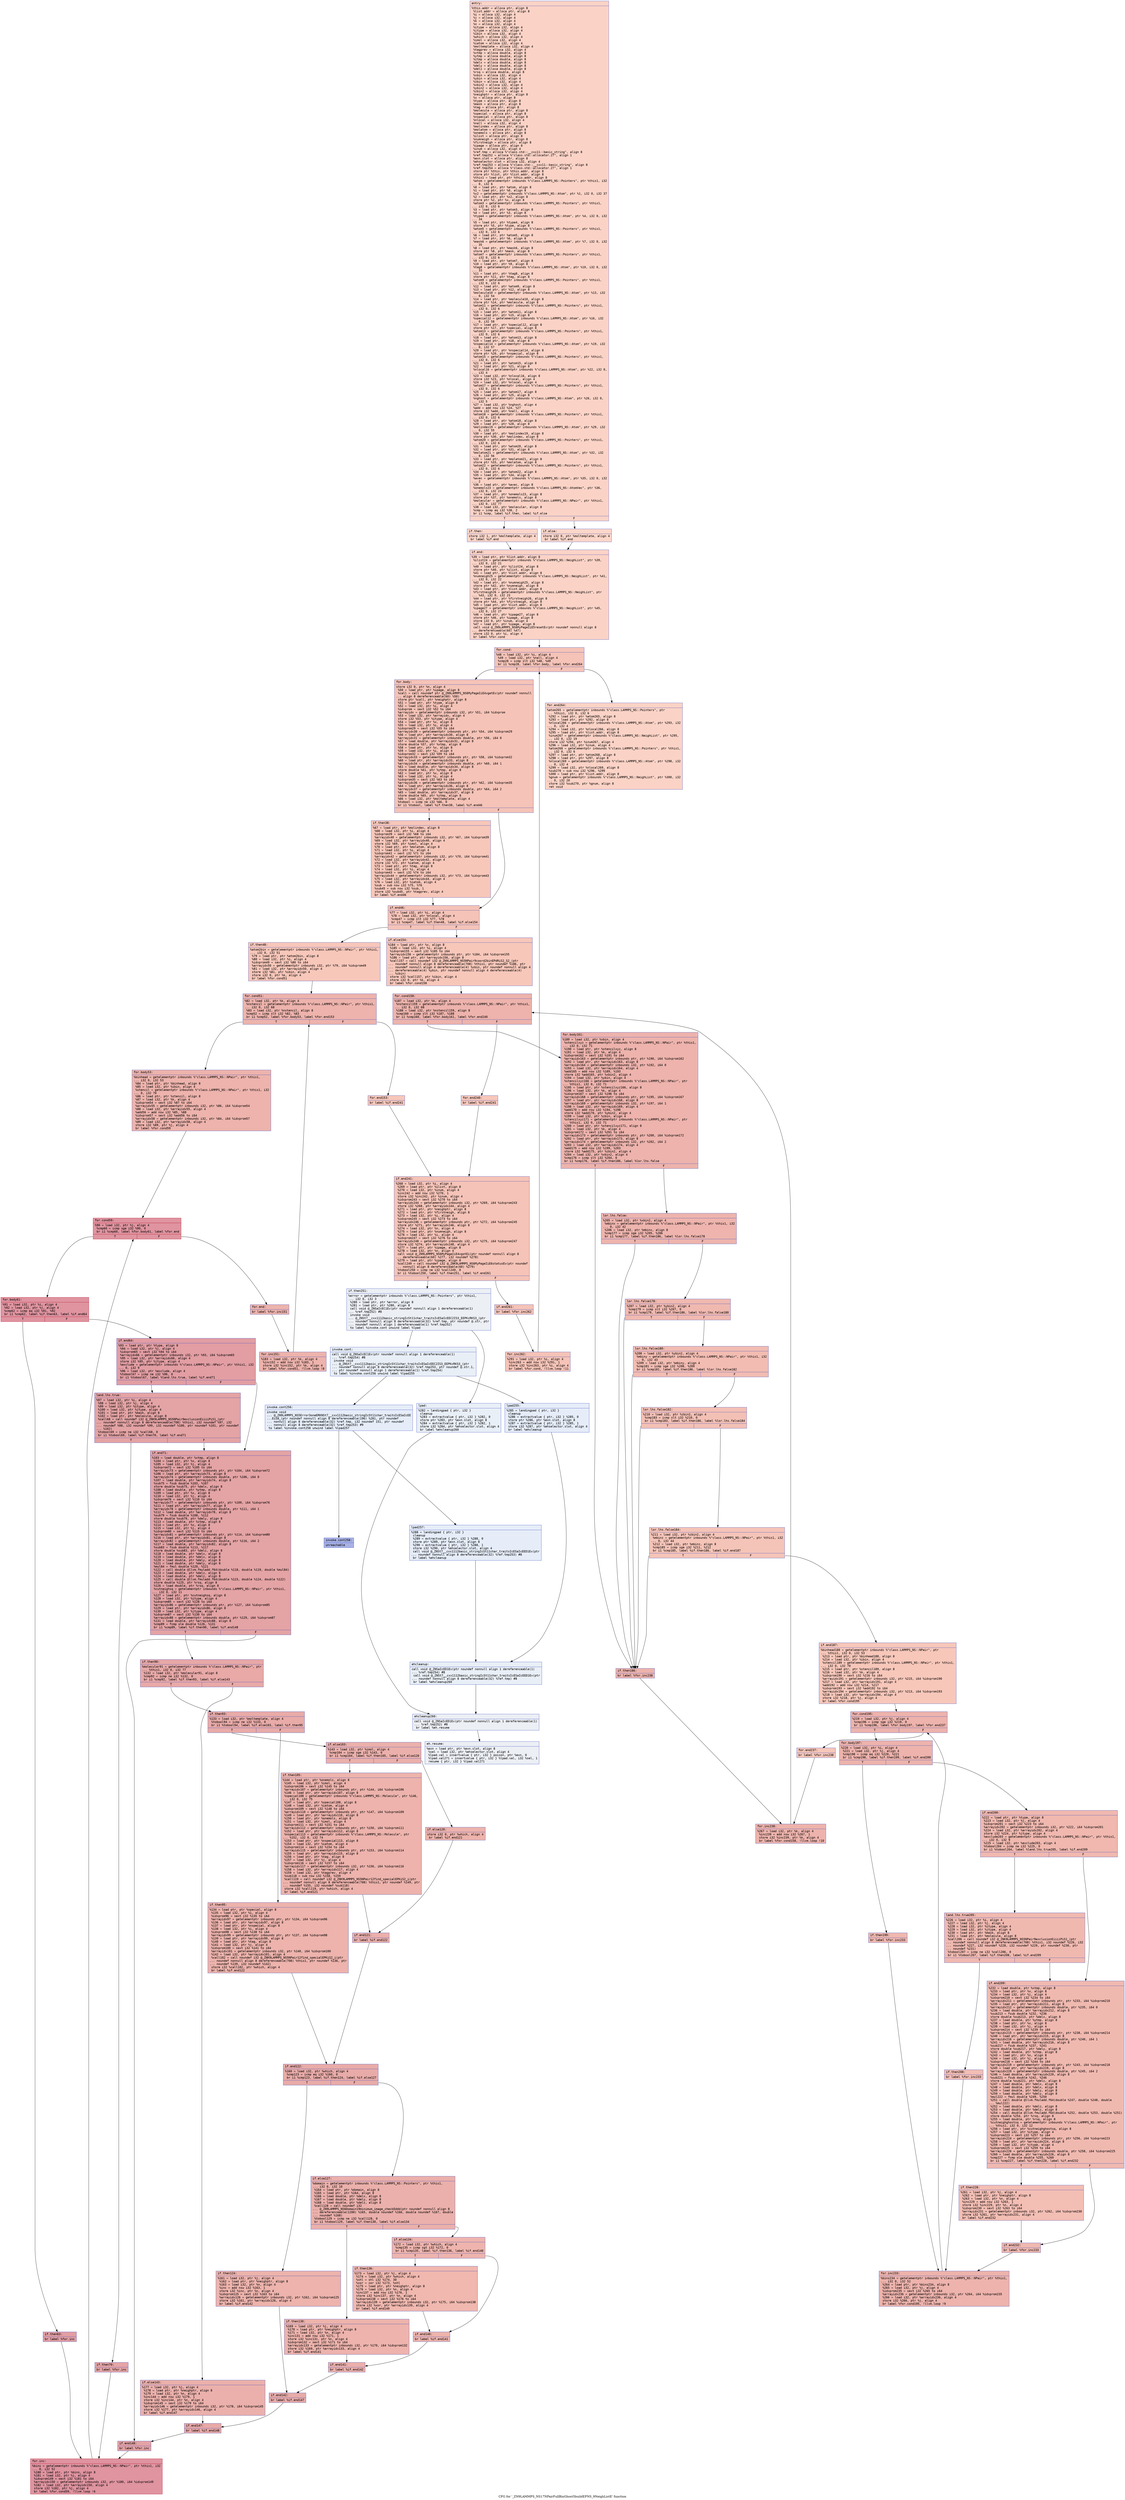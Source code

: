 digraph "CFG for '_ZN9LAMMPS_NS17NPairFullBinGhost5buildEPNS_9NeighListE' function" {
	label="CFG for '_ZN9LAMMPS_NS17NPairFullBinGhost5buildEPNS_9NeighListE' function";

	Node0x55721eb33170 [shape=record,color="#3d50c3ff", style=filled, fillcolor="#f59c7d70" fontname="Courier",label="{entry:\l|  %this.addr = alloca ptr, align 8\l  %list.addr = alloca ptr, align 8\l  %i = alloca i32, align 4\l  %j = alloca i32, align 4\l  %k = alloca i32, align 4\l  %n = alloca i32, align 4\l  %itype = alloca i32, align 4\l  %jtype = alloca i32, align 4\l  %ibin = alloca i32, align 4\l  %which = alloca i32, align 4\l  %imol = alloca i32, align 4\l  %iatom = alloca i32, align 4\l  %moltemplate = alloca i32, align 4\l  %tagprev = alloca i32, align 4\l  %xtmp = alloca double, align 8\l  %ytmp = alloca double, align 8\l  %ztmp = alloca double, align 8\l  %delx = alloca double, align 8\l  %dely = alloca double, align 8\l  %delz = alloca double, align 8\l  %rsq = alloca double, align 8\l  %xbin = alloca i32, align 4\l  %ybin = alloca i32, align 4\l  %zbin = alloca i32, align 4\l  %xbin2 = alloca i32, align 4\l  %ybin2 = alloca i32, align 4\l  %zbin2 = alloca i32, align 4\l  %neighptr = alloca ptr, align 8\l  %x = alloca ptr, align 8\l  %type = alloca ptr, align 8\l  %mask = alloca ptr, align 8\l  %tag = alloca ptr, align 8\l  %molecule = alloca ptr, align 8\l  %special = alloca ptr, align 8\l  %nspecial = alloca ptr, align 8\l  %nlocal = alloca i32, align 4\l  %nall = alloca i32, align 4\l  %molindex = alloca ptr, align 8\l  %molatom = alloca ptr, align 8\l  %onemols = alloca ptr, align 8\l  %ilist = alloca ptr, align 8\l  %numneigh = alloca ptr, align 8\l  %firstneigh = alloca ptr, align 8\l  %ipage = alloca ptr, align 8\l  %inum = alloca i32, align 4\l  %ref.tmp = alloca %\"class.std::__cxx11::basic_string\", align 8\l  %ref.tmp252 = alloca %\"class.std::allocator.27\", align 1\l  %exn.slot = alloca ptr, align 8\l  %ehselector.slot = alloca i32, align 4\l  %ref.tmp253 = alloca %\"class.std::__cxx11::basic_string\", align 8\l  %ref.tmp254 = alloca %\"class.std::allocator.27\", align 1\l  store ptr %this, ptr %this.addr, align 8\l  store ptr %list, ptr %list.addr, align 8\l  %this1 = load ptr, ptr %this.addr, align 8\l  %atom = getelementptr inbounds %\"class.LAMMPS_NS::Pointers\", ptr %this1, i32\l... 0, i32 6\l  %0 = load ptr, ptr %atom, align 8\l  %1 = load ptr, ptr %0, align 8\l  %x2 = getelementptr inbounds %\"class.LAMMPS_NS::Atom\", ptr %1, i32 0, i32 37\l  %2 = load ptr, ptr %x2, align 8\l  store ptr %2, ptr %x, align 8\l  %atom3 = getelementptr inbounds %\"class.LAMMPS_NS::Pointers\", ptr %this1,\l... i32 0, i32 6\l  %3 = load ptr, ptr %atom3, align 8\l  %4 = load ptr, ptr %3, align 8\l  %type4 = getelementptr inbounds %\"class.LAMMPS_NS::Atom\", ptr %4, i32 0, i32\l... 34\l  %5 = load ptr, ptr %type4, align 8\l  store ptr %5, ptr %type, align 8\l  %atom5 = getelementptr inbounds %\"class.LAMMPS_NS::Pointers\", ptr %this1,\l... i32 0, i32 6\l  %6 = load ptr, ptr %atom5, align 8\l  %7 = load ptr, ptr %6, align 8\l  %mask6 = getelementptr inbounds %\"class.LAMMPS_NS::Atom\", ptr %7, i32 0, i32\l... 35\l  %8 = load ptr, ptr %mask6, align 8\l  store ptr %8, ptr %mask, align 8\l  %atom7 = getelementptr inbounds %\"class.LAMMPS_NS::Pointers\", ptr %this1,\l... i32 0, i32 6\l  %9 = load ptr, ptr %atom7, align 8\l  %10 = load ptr, ptr %9, align 8\l  %tag8 = getelementptr inbounds %\"class.LAMMPS_NS::Atom\", ptr %10, i32 0, i32\l... 33\l  %11 = load ptr, ptr %tag8, align 8\l  store ptr %11, ptr %tag, align 8\l  %atom9 = getelementptr inbounds %\"class.LAMMPS_NS::Pointers\", ptr %this1,\l... i32 0, i32 6\l  %12 = load ptr, ptr %atom9, align 8\l  %13 = load ptr, ptr %12, align 8\l  %molecule10 = getelementptr inbounds %\"class.LAMMPS_NS::Atom\", ptr %13, i32\l... 0, i32 54\l  %14 = load ptr, ptr %molecule10, align 8\l  store ptr %14, ptr %molecule, align 8\l  %atom11 = getelementptr inbounds %\"class.LAMMPS_NS::Pointers\", ptr %this1,\l... i32 0, i32 6\l  %15 = load ptr, ptr %atom11, align 8\l  %16 = load ptr, ptr %15, align 8\l  %special12 = getelementptr inbounds %\"class.LAMMPS_NS::Atom\", ptr %16, i32\l... 0, i32 58\l  %17 = load ptr, ptr %special12, align 8\l  store ptr %17, ptr %special, align 8\l  %atom13 = getelementptr inbounds %\"class.LAMMPS_NS::Pointers\", ptr %this1,\l... i32 0, i32 6\l  %18 = load ptr, ptr %atom13, align 8\l  %19 = load ptr, ptr %18, align 8\l  %nspecial14 = getelementptr inbounds %\"class.LAMMPS_NS::Atom\", ptr %19, i32\l... 0, i32 57\l  %20 = load ptr, ptr %nspecial14, align 8\l  store ptr %20, ptr %nspecial, align 8\l  %atom15 = getelementptr inbounds %\"class.LAMMPS_NS::Pointers\", ptr %this1,\l... i32 0, i32 6\l  %21 = load ptr, ptr %atom15, align 8\l  %22 = load ptr, ptr %21, align 8\l  %nlocal16 = getelementptr inbounds %\"class.LAMMPS_NS::Atom\", ptr %22, i32 0,\l... i32 4\l  %23 = load i32, ptr %nlocal16, align 8\l  store i32 %23, ptr %nlocal, align 4\l  %24 = load i32, ptr %nlocal, align 4\l  %atom17 = getelementptr inbounds %\"class.LAMMPS_NS::Pointers\", ptr %this1,\l... i32 0, i32 6\l  %25 = load ptr, ptr %atom17, align 8\l  %26 = load ptr, ptr %25, align 8\l  %nghost = getelementptr inbounds %\"class.LAMMPS_NS::Atom\", ptr %26, i32 0,\l... i32 5\l  %27 = load i32, ptr %nghost, align 4\l  %add = add nsw i32 %24, %27\l  store i32 %add, ptr %nall, align 4\l  %atom18 = getelementptr inbounds %\"class.LAMMPS_NS::Pointers\", ptr %this1,\l... i32 0, i32 6\l  %28 = load ptr, ptr %atom18, align 8\l  %29 = load ptr, ptr %28, align 8\l  %molindex19 = getelementptr inbounds %\"class.LAMMPS_NS::Atom\", ptr %29, i32\l... 0, i32 55\l  %30 = load ptr, ptr %molindex19, align 8\l  store ptr %30, ptr %molindex, align 8\l  %atom20 = getelementptr inbounds %\"class.LAMMPS_NS::Pointers\", ptr %this1,\l... i32 0, i32 6\l  %31 = load ptr, ptr %atom20, align 8\l  %32 = load ptr, ptr %31, align 8\l  %molatom21 = getelementptr inbounds %\"class.LAMMPS_NS::Atom\", ptr %32, i32\l... 0, i32 56\l  %33 = load ptr, ptr %molatom21, align 8\l  store ptr %33, ptr %molatom, align 8\l  %atom22 = getelementptr inbounds %\"class.LAMMPS_NS::Pointers\", ptr %this1,\l... i32 0, i32 6\l  %34 = load ptr, ptr %atom22, align 8\l  %35 = load ptr, ptr %34, align 8\l  %avec = getelementptr inbounds %\"class.LAMMPS_NS::Atom\", ptr %35, i32 0, i32\l... 2\l  %36 = load ptr, ptr %avec, align 8\l  %onemols23 = getelementptr inbounds %\"class.LAMMPS_NS::AtomVec\", ptr %36,\l... i32 0, i32 24\l  %37 = load ptr, ptr %onemols23, align 8\l  store ptr %37, ptr %onemols, align 8\l  %molecular = getelementptr inbounds %\"class.LAMMPS_NS::NPair\", ptr %this1,\l... i32 0, i32 77\l  %38 = load i32, ptr %molecular, align 8\l  %cmp = icmp eq i32 %38, 2\l  br i1 %cmp, label %if.then, label %if.else\l|{<s0>T|<s1>F}}"];
	Node0x55721eb33170:s0 -> Node0x55721eb3a960[tooltip="entry -> if.then\nProbability 50.00%" ];
	Node0x55721eb33170:s1 -> Node0x55721eb3a9b0[tooltip="entry -> if.else\nProbability 50.00%" ];
	Node0x55721eb3a960 [shape=record,color="#3d50c3ff", style=filled, fillcolor="#f6a38570" fontname="Courier",label="{if.then:\l|  store i32 1, ptr %moltemplate, align 4\l  br label %if.end\l}"];
	Node0x55721eb3a960 -> Node0x55721eb3abd0[tooltip="if.then -> if.end\nProbability 100.00%" ];
	Node0x55721eb3a9b0 [shape=record,color="#3d50c3ff", style=filled, fillcolor="#f6a38570" fontname="Courier",label="{if.else:\l|  store i32 0, ptr %moltemplate, align 4\l  br label %if.end\l}"];
	Node0x55721eb3a9b0 -> Node0x55721eb3abd0[tooltip="if.else -> if.end\nProbability 100.00%" ];
	Node0x55721eb3abd0 [shape=record,color="#3d50c3ff", style=filled, fillcolor="#f59c7d70" fontname="Courier",label="{if.end:\l|  %39 = load ptr, ptr %list.addr, align 8\l  %ilist24 = getelementptr inbounds %\"class.LAMMPS_NS::NeighList\", ptr %39,\l... i32 0, i32 21\l  %40 = load ptr, ptr %ilist24, align 8\l  store ptr %40, ptr %ilist, align 8\l  %41 = load ptr, ptr %list.addr, align 8\l  %numneigh25 = getelementptr inbounds %\"class.LAMMPS_NS::NeighList\", ptr %41,\l... i32 0, i32 22\l  %42 = load ptr, ptr %numneigh25, align 8\l  store ptr %42, ptr %numneigh, align 8\l  %43 = load ptr, ptr %list.addr, align 8\l  %firstneigh26 = getelementptr inbounds %\"class.LAMMPS_NS::NeighList\", ptr\l... %43, i32 0, i32 23\l  %44 = load ptr, ptr %firstneigh26, align 8\l  store ptr %44, ptr %firstneigh, align 8\l  %45 = load ptr, ptr %list.addr, align 8\l  %ipage27 = getelementptr inbounds %\"class.LAMMPS_NS::NeighList\", ptr %45,\l... i32 0, i32 27\l  %46 = load ptr, ptr %ipage27, align 8\l  store ptr %46, ptr %ipage, align 8\l  store i32 0, ptr %inum, align 4\l  %47 = load ptr, ptr %ipage, align 8\l  call void @_ZN9LAMMPS_NS6MyPageIiE5resetEv(ptr noundef nonnull align 8\l... dereferenceable(60) %47)\l  store i32 0, ptr %i, align 4\l  br label %for.cond\l}"];
	Node0x55721eb3abd0 -> Node0x55721eb3c460[tooltip="if.end -> for.cond\nProbability 100.00%" ];
	Node0x55721eb3c460 [shape=record,color="#3d50c3ff", style=filled, fillcolor="#e8765c70" fontname="Courier",label="{for.cond:\l|  %48 = load i32, ptr %i, align 4\l  %49 = load i32, ptr %nall, align 4\l  %cmp28 = icmp slt i32 %48, %49\l  br i1 %cmp28, label %for.body, label %for.end264\l|{<s0>T|<s1>F}}"];
	Node0x55721eb3c460:s0 -> Node0x55721eb3c710[tooltip="for.cond -> for.body\nProbability 96.88%" ];
	Node0x55721eb3c460:s1 -> Node0x55721eb3c790[tooltip="for.cond -> for.end264\nProbability 3.12%" ];
	Node0x55721eb3c710 [shape=record,color="#3d50c3ff", style=filled, fillcolor="#e8765c70" fontname="Courier",label="{for.body:\l|  store i32 0, ptr %n, align 4\l  %50 = load ptr, ptr %ipage, align 8\l  %call = call noundef ptr @_ZN9LAMMPS_NS6MyPageIiE4vgetEv(ptr noundef nonnull\l... align 8 dereferenceable(60) %50)\l  store ptr %call, ptr %neighptr, align 8\l  %51 = load ptr, ptr %type, align 8\l  %52 = load i32, ptr %i, align 4\l  %idxprom = sext i32 %52 to i64\l  %arrayidx = getelementptr inbounds i32, ptr %51, i64 %idxprom\l  %53 = load i32, ptr %arrayidx, align 4\l  store i32 %53, ptr %itype, align 4\l  %54 = load ptr, ptr %x, align 8\l  %55 = load i32, ptr %i, align 4\l  %idxprom29 = sext i32 %55 to i64\l  %arrayidx30 = getelementptr inbounds ptr, ptr %54, i64 %idxprom29\l  %56 = load ptr, ptr %arrayidx30, align 8\l  %arrayidx31 = getelementptr inbounds double, ptr %56, i64 0\l  %57 = load double, ptr %arrayidx31, align 8\l  store double %57, ptr %xtmp, align 8\l  %58 = load ptr, ptr %x, align 8\l  %59 = load i32, ptr %i, align 4\l  %idxprom32 = sext i32 %59 to i64\l  %arrayidx33 = getelementptr inbounds ptr, ptr %58, i64 %idxprom32\l  %60 = load ptr, ptr %arrayidx33, align 8\l  %arrayidx34 = getelementptr inbounds double, ptr %60, i64 1\l  %61 = load double, ptr %arrayidx34, align 8\l  store double %61, ptr %ytmp, align 8\l  %62 = load ptr, ptr %x, align 8\l  %63 = load i32, ptr %i, align 4\l  %idxprom35 = sext i32 %63 to i64\l  %arrayidx36 = getelementptr inbounds ptr, ptr %62, i64 %idxprom35\l  %64 = load ptr, ptr %arrayidx36, align 8\l  %arrayidx37 = getelementptr inbounds double, ptr %64, i64 2\l  %65 = load double, ptr %arrayidx37, align 8\l  store double %65, ptr %ztmp, align 8\l  %66 = load i32, ptr %moltemplate, align 4\l  %tobool = icmp ne i32 %66, 0\l  br i1 %tobool, label %if.then38, label %if.end46\l|{<s0>T|<s1>F}}"];
	Node0x55721eb3c710:s0 -> Node0x55721eb3e660[tooltip="for.body -> if.then38\nProbability 62.50%" ];
	Node0x55721eb3c710:s1 -> Node0x55721eb3e740[tooltip="for.body -> if.end46\nProbability 37.50%" ];
	Node0x55721eb3e660 [shape=record,color="#3d50c3ff", style=filled, fillcolor="#ec7f6370" fontname="Courier",label="{if.then38:\l|  %67 = load ptr, ptr %molindex, align 8\l  %68 = load i32, ptr %i, align 4\l  %idxprom39 = sext i32 %68 to i64\l  %arrayidx40 = getelementptr inbounds i32, ptr %67, i64 %idxprom39\l  %69 = load i32, ptr %arrayidx40, align 4\l  store i32 %69, ptr %imol, align 4\l  %70 = load ptr, ptr %molatom, align 8\l  %71 = load i32, ptr %i, align 4\l  %idxprom41 = sext i32 %71 to i64\l  %arrayidx42 = getelementptr inbounds i32, ptr %70, i64 %idxprom41\l  %72 = load i32, ptr %arrayidx42, align 4\l  store i32 %72, ptr %iatom, align 4\l  %73 = load ptr, ptr %tag, align 8\l  %74 = load i32, ptr %i, align 4\l  %idxprom43 = sext i32 %74 to i64\l  %arrayidx44 = getelementptr inbounds i32, ptr %73, i64 %idxprom43\l  %75 = load i32, ptr %arrayidx44, align 4\l  %76 = load i32, ptr %iatom, align 4\l  %sub = sub nsw i32 %75, %76\l  %sub45 = sub nsw i32 %sub, 1\l  store i32 %sub45, ptr %tagprev, align 4\l  br label %if.end46\l}"];
	Node0x55721eb3e660 -> Node0x55721eb3e740[tooltip="if.then38 -> if.end46\nProbability 100.00%" ];
	Node0x55721eb3e740 [shape=record,color="#3d50c3ff", style=filled, fillcolor="#e8765c70" fontname="Courier",label="{if.end46:\l|  %77 = load i32, ptr %i, align 4\l  %78 = load i32, ptr %nlocal, align 4\l  %cmp47 = icmp slt i32 %77, %78\l  br i1 %cmp47, label %if.then48, label %if.else154\l|{<s0>T|<s1>F}}"];
	Node0x55721eb3e740:s0 -> Node0x55721eb3f780[tooltip="if.end46 -> if.then48\nProbability 50.00%" ];
	Node0x55721eb3e740:s1 -> Node0x55721eb3f800[tooltip="if.end46 -> if.else154\nProbability 50.00%" ];
	Node0x55721eb3f780 [shape=record,color="#3d50c3ff", style=filled, fillcolor="#ec7f6370" fontname="Courier",label="{if.then48:\l|  %atom2bin = getelementptr inbounds %\"class.LAMMPS_NS::NPair\", ptr %this1,\l... i32 0, i32 51\l  %79 = load ptr, ptr %atom2bin, align 8\l  %80 = load i32, ptr %i, align 4\l  %idxprom49 = sext i32 %80 to i64\l  %arrayidx50 = getelementptr inbounds i32, ptr %79, i64 %idxprom49\l  %81 = load i32, ptr %arrayidx50, align 4\l  store i32 %81, ptr %ibin, align 4\l  store i32 0, ptr %k, align 4\l  br label %for.cond51\l}"];
	Node0x55721eb3f780 -> Node0x55721eb3fe80[tooltip="if.then48 -> for.cond51\nProbability 100.00%" ];
	Node0x55721eb3fe80 [shape=record,color="#3d50c3ff", style=filled, fillcolor="#d6524470" fontname="Courier",label="{for.cond51:\l|  %82 = load i32, ptr %k, align 4\l  %nstencil = getelementptr inbounds %\"class.LAMMPS_NS::NPair\", ptr %this1,\l... i32 0, i32 68\l  %83 = load i32, ptr %nstencil, align 8\l  %cmp52 = icmp slt i32 %82, %83\l  br i1 %cmp52, label %for.body53, label %for.end153\l|{<s0>T|<s1>F}}"];
	Node0x55721eb3fe80:s0 -> Node0x55721eb40240[tooltip="for.cond51 -> for.body53\nProbability 96.88%" ];
	Node0x55721eb3fe80:s1 -> Node0x55721eb402c0[tooltip="for.cond51 -> for.end153\nProbability 3.12%" ];
	Node0x55721eb40240 [shape=record,color="#3d50c3ff", style=filled, fillcolor="#d6524470" fontname="Courier",label="{for.body53:\l|  %binhead = getelementptr inbounds %\"class.LAMMPS_NS::NPair\", ptr %this1,\l... i32 0, i32 53\l  %84 = load ptr, ptr %binhead, align 8\l  %85 = load i32, ptr %ibin, align 4\l  %stencil = getelementptr inbounds %\"class.LAMMPS_NS::NPair\", ptr %this1, i32\l... 0, i32 70\l  %86 = load ptr, ptr %stencil, align 8\l  %87 = load i32, ptr %k, align 4\l  %idxprom54 = sext i32 %87 to i64\l  %arrayidx55 = getelementptr inbounds i32, ptr %86, i64 %idxprom54\l  %88 = load i32, ptr %arrayidx55, align 4\l  %add56 = add nsw i32 %85, %88\l  %idxprom57 = sext i32 %add56 to i64\l  %arrayidx58 = getelementptr inbounds i32, ptr %84, i64 %idxprom57\l  %89 = load i32, ptr %arrayidx58, align 4\l  store i32 %89, ptr %j, align 4\l  br label %for.cond59\l}"];
	Node0x55721eb40240 -> Node0x55721eb40da0[tooltip="for.body53 -> for.cond59\nProbability 100.00%" ];
	Node0x55721eb40da0 [shape=record,color="#b70d28ff", style=filled, fillcolor="#b70d2870" fontname="Courier",label="{for.cond59:\l|  %90 = load i32, ptr %j, align 4\l  %cmp60 = icmp sge i32 %90, 0\l  br i1 %cmp60, label %for.body61, label %for.end\l|{<s0>T|<s1>F}}"];
	Node0x55721eb40da0:s0 -> Node0x55721eb40fc0[tooltip="for.cond59 -> for.body61\nProbability 96.88%" ];
	Node0x55721eb40da0:s1 -> Node0x55721eb41040[tooltip="for.cond59 -> for.end\nProbability 3.12%" ];
	Node0x55721eb40fc0 [shape=record,color="#b70d28ff", style=filled, fillcolor="#b70d2870" fontname="Courier",label="{for.body61:\l|  %91 = load i32, ptr %i, align 4\l  %92 = load i32, ptr %j, align 4\l  %cmp62 = icmp eq i32 %91, %92\l  br i1 %cmp62, label %if.then63, label %if.end64\l|{<s0>T|<s1>F}}"];
	Node0x55721eb40fc0:s0 -> Node0x55721eb41370[tooltip="for.body61 -> if.then63\nProbability 50.00%" ];
	Node0x55721eb40fc0:s1 -> Node0x55721eb413f0[tooltip="for.body61 -> if.end64\nProbability 50.00%" ];
	Node0x55721eb41370 [shape=record,color="#3d50c3ff", style=filled, fillcolor="#be242e70" fontname="Courier",label="{if.then63:\l|  br label %for.inc\l}"];
	Node0x55721eb41370 -> Node0x55721eb41580[tooltip="if.then63 -> for.inc\nProbability 100.00%" ];
	Node0x55721eb413f0 [shape=record,color="#3d50c3ff", style=filled, fillcolor="#be242e70" fontname="Courier",label="{if.end64:\l|  %93 = load ptr, ptr %type, align 8\l  %94 = load i32, ptr %j, align 4\l  %idxprom65 = sext i32 %94 to i64\l  %arrayidx66 = getelementptr inbounds i32, ptr %93, i64 %idxprom65\l  %95 = load i32, ptr %arrayidx66, align 4\l  store i32 %95, ptr %jtype, align 4\l  %exclude = getelementptr inbounds %\"class.LAMMPS_NS::NPair\", ptr %this1, i32\l... 0, i32 9\l  %96 = load i32, ptr %exclude, align 4\l  %tobool67 = icmp ne i32 %96, 0\l  br i1 %tobool67, label %land.lhs.true, label %if.end71\l|{<s0>T|<s1>F}}"];
	Node0x55721eb413f0:s0 -> Node0x55721eb3bcb0[tooltip="if.end64 -> land.lhs.true\nProbability 62.50%" ];
	Node0x55721eb413f0:s1 -> Node0x55721eb3bd30[tooltip="if.end64 -> if.end71\nProbability 37.50%" ];
	Node0x55721eb3bcb0 [shape=record,color="#3d50c3ff", style=filled, fillcolor="#c32e3170" fontname="Courier",label="{land.lhs.true:\l|  %97 = load i32, ptr %i, align 4\l  %98 = load i32, ptr %j, align 4\l  %99 = load i32, ptr %itype, align 4\l  %100 = load i32, ptr %jtype, align 4\l  %101 = load ptr, ptr %mask, align 8\l  %102 = load ptr, ptr %molecule, align 8\l  %call68 = call noundef i32 @_ZNK9LAMMPS_NS5NPair9exclusionEiiiiPiS1_(ptr\l... noundef nonnull align 8 dereferenceable(708) %this1, i32 noundef %97, i32\l... noundef %98, i32 noundef %99, i32 noundef %100, ptr noundef %101, ptr noundef\l... %102)\l  %tobool69 = icmp ne i32 %call68, 0\l  br i1 %tobool69, label %if.then70, label %if.end71\l|{<s0>T|<s1>F}}"];
	Node0x55721eb3bcb0:s0 -> Node0x55721eb42c90[tooltip="land.lhs.true -> if.then70\nProbability 62.50%" ];
	Node0x55721eb3bcb0:s1 -> Node0x55721eb3bd30[tooltip="land.lhs.true -> if.end71\nProbability 37.50%" ];
	Node0x55721eb42c90 [shape=record,color="#3d50c3ff", style=filled, fillcolor="#c5333470" fontname="Courier",label="{if.then70:\l|  br label %for.inc\l}"];
	Node0x55721eb42c90 -> Node0x55721eb41580[tooltip="if.then70 -> for.inc\nProbability 100.00%" ];
	Node0x55721eb3bd30 [shape=record,color="#3d50c3ff", style=filled, fillcolor="#c32e3170" fontname="Courier",label="{if.end71:\l|  %103 = load double, ptr %xtmp, align 8\l  %104 = load ptr, ptr %x, align 8\l  %105 = load i32, ptr %j, align 4\l  %idxprom72 = sext i32 %105 to i64\l  %arrayidx73 = getelementptr inbounds ptr, ptr %104, i64 %idxprom72\l  %106 = load ptr, ptr %arrayidx73, align 8\l  %arrayidx74 = getelementptr inbounds double, ptr %106, i64 0\l  %107 = load double, ptr %arrayidx74, align 8\l  %sub75 = fsub double %103, %107\l  store double %sub75, ptr %delx, align 8\l  %108 = load double, ptr %ytmp, align 8\l  %109 = load ptr, ptr %x, align 8\l  %110 = load i32, ptr %j, align 4\l  %idxprom76 = sext i32 %110 to i64\l  %arrayidx77 = getelementptr inbounds ptr, ptr %109, i64 %idxprom76\l  %111 = load ptr, ptr %arrayidx77, align 8\l  %arrayidx78 = getelementptr inbounds double, ptr %111, i64 1\l  %112 = load double, ptr %arrayidx78, align 8\l  %sub79 = fsub double %108, %112\l  store double %sub79, ptr %dely, align 8\l  %113 = load double, ptr %ztmp, align 8\l  %114 = load ptr, ptr %x, align 8\l  %115 = load i32, ptr %j, align 4\l  %idxprom80 = sext i32 %115 to i64\l  %arrayidx81 = getelementptr inbounds ptr, ptr %114, i64 %idxprom80\l  %116 = load ptr, ptr %arrayidx81, align 8\l  %arrayidx82 = getelementptr inbounds double, ptr %116, i64 2\l  %117 = load double, ptr %arrayidx82, align 8\l  %sub83 = fsub double %113, %117\l  store double %sub83, ptr %delz, align 8\l  %118 = load double, ptr %delx, align 8\l  %119 = load double, ptr %delx, align 8\l  %120 = load double, ptr %dely, align 8\l  %121 = load double, ptr %dely, align 8\l  %mul84 = fmul double %120, %121\l  %122 = call double @llvm.fmuladd.f64(double %118, double %119, double %mul84)\l  %123 = load double, ptr %delz, align 8\l  %124 = load double, ptr %delz, align 8\l  %125 = call double @llvm.fmuladd.f64(double %123, double %124, double %122)\l  store double %125, ptr %rsq, align 8\l  %126 = load double, ptr %rsq, align 8\l  %cutneighsq = getelementptr inbounds %\"class.LAMMPS_NS::NPair\", ptr %this1,\l... i32 0, i32 11\l  %127 = load ptr, ptr %cutneighsq, align 8\l  %128 = load i32, ptr %itype, align 4\l  %idxprom85 = sext i32 %128 to i64\l  %arrayidx86 = getelementptr inbounds ptr, ptr %127, i64 %idxprom85\l  %129 = load ptr, ptr %arrayidx86, align 8\l  %130 = load i32, ptr %jtype, align 4\l  %idxprom87 = sext i32 %130 to i64\l  %arrayidx88 = getelementptr inbounds double, ptr %129, i64 %idxprom87\l  %131 = load double, ptr %arrayidx88, align 8\l  %cmp89 = fcmp ole double %126, %131\l  br i1 %cmp89, label %if.then90, label %if.end148\l|{<s0>T|<s1>F}}"];
	Node0x55721eb3bd30:s0 -> Node0x55721eb44e00[tooltip="if.end71 -> if.then90\nProbability 50.00%" ];
	Node0x55721eb3bd30:s1 -> Node0x55721eb44e80[tooltip="if.end71 -> if.end148\nProbability 50.00%" ];
	Node0x55721eb44e00 [shape=record,color="#3d50c3ff", style=filled, fillcolor="#ca3b3770" fontname="Courier",label="{if.then90:\l|  %molecular91 = getelementptr inbounds %\"class.LAMMPS_NS::NPair\", ptr\l... %this1, i32 0, i32 77\l  %132 = load i32, ptr %molecular91, align 8\l  %cmp92 = icmp ne i32 %132, 0\l  br i1 %cmp92, label %if.then93, label %if.else143\l|{<s0>T|<s1>F}}"];
	Node0x55721eb44e00:s0 -> Node0x55721eb39540[tooltip="if.then90 -> if.then93\nProbability 62.50%" ];
	Node0x55721eb44e00:s1 -> Node0x55721eb395c0[tooltip="if.then90 -> if.else143\nProbability 37.50%" ];
	Node0x55721eb39540 [shape=record,color="#3d50c3ff", style=filled, fillcolor="#cc403a70" fontname="Courier",label="{if.then93:\l|  %133 = load i32, ptr %moltemplate, align 4\l  %tobool94 = icmp ne i32 %133, 0\l  br i1 %tobool94, label %if.else103, label %if.then95\l|{<s0>T|<s1>F}}"];
	Node0x55721eb39540:s0 -> Node0x55721eb39890[tooltip="if.then93 -> if.else103\nProbability 62.50%" ];
	Node0x55721eb39540:s1 -> Node0x55721eb39910[tooltip="if.then93 -> if.then95\nProbability 37.50%" ];
	Node0x55721eb39910 [shape=record,color="#3d50c3ff", style=filled, fillcolor="#d6524470" fontname="Courier",label="{if.then95:\l|  %134 = load ptr, ptr %special, align 8\l  %135 = load i32, ptr %i, align 4\l  %idxprom96 = sext i32 %135 to i64\l  %arrayidx97 = getelementptr inbounds ptr, ptr %134, i64 %idxprom96\l  %136 = load ptr, ptr %arrayidx97, align 8\l  %137 = load ptr, ptr %nspecial, align 8\l  %138 = load i32, ptr %i, align 4\l  %idxprom98 = sext i32 %138 to i64\l  %arrayidx99 = getelementptr inbounds ptr, ptr %137, i64 %idxprom98\l  %139 = load ptr, ptr %arrayidx99, align 8\l  %140 = load ptr, ptr %tag, align 8\l  %141 = load i32, ptr %j, align 4\l  %idxprom100 = sext i32 %141 to i64\l  %arrayidx101 = getelementptr inbounds i32, ptr %140, i64 %idxprom100\l  %142 = load i32, ptr %arrayidx101, align 4\l  %call102 = call noundef i32 @_ZNK9LAMMPS_NS5NPair12find_specialEPKiS2_i(ptr\l... noundef nonnull align 8 dereferenceable(708) %this1, ptr noundef %136, ptr\l... noundef %139, i32 noundef %142)\l  store i32 %call102, ptr %which, align 4\l  br label %if.end122\l}"];
	Node0x55721eb39910 -> Node0x55721eb47330[tooltip="if.then95 -> if.end122\nProbability 100.00%" ];
	Node0x55721eb39890 [shape=record,color="#3d50c3ff", style=filled, fillcolor="#d24b4070" fontname="Courier",label="{if.else103:\l|  %143 = load i32, ptr %imol, align 4\l  %cmp104 = icmp sge i32 %143, 0\l  br i1 %cmp104, label %if.then105, label %if.else120\l|{<s0>T|<s1>F}}"];
	Node0x55721eb39890:s0 -> Node0x55721eb47560[tooltip="if.else103 -> if.then105\nProbability 50.00%" ];
	Node0x55721eb39890:s1 -> Node0x55721eb475e0[tooltip="if.else103 -> if.else120\nProbability 50.00%" ];
	Node0x55721eb47560 [shape=record,color="#3d50c3ff", style=filled, fillcolor="#d6524470" fontname="Courier",label="{if.then105:\l|  %144 = load ptr, ptr %onemols, align 8\l  %145 = load i32, ptr %imol, align 4\l  %idxprom106 = sext i32 %145 to i64\l  %arrayidx107 = getelementptr inbounds ptr, ptr %144, i64 %idxprom106\l  %146 = load ptr, ptr %arrayidx107, align 8\l  %special108 = getelementptr inbounds %\"class.LAMMPS_NS::Molecule\", ptr %146,\l... i32 0, i32 75\l  %147 = load ptr, ptr %special108, align 8\l  %148 = load i32, ptr %iatom, align 4\l  %idxprom109 = sext i32 %148 to i64\l  %arrayidx110 = getelementptr inbounds ptr, ptr %147, i64 %idxprom109\l  %149 = load ptr, ptr %arrayidx110, align 8\l  %150 = load ptr, ptr %onemols, align 8\l  %151 = load i32, ptr %imol, align 4\l  %idxprom111 = sext i32 %151 to i64\l  %arrayidx112 = getelementptr inbounds ptr, ptr %150, i64 %idxprom111\l  %152 = load ptr, ptr %arrayidx112, align 8\l  %nspecial113 = getelementptr inbounds %\"class.LAMMPS_NS::Molecule\", ptr\l... %152, i32 0, i32 74\l  %153 = load ptr, ptr %nspecial113, align 8\l  %154 = load i32, ptr %iatom, align 4\l  %idxprom114 = sext i32 %154 to i64\l  %arrayidx115 = getelementptr inbounds ptr, ptr %153, i64 %idxprom114\l  %155 = load ptr, ptr %arrayidx115, align 8\l  %156 = load ptr, ptr %tag, align 8\l  %157 = load i32, ptr %j, align 4\l  %idxprom116 = sext i32 %157 to i64\l  %arrayidx117 = getelementptr inbounds i32, ptr %156, i64 %idxprom116\l  %158 = load i32, ptr %arrayidx117, align 4\l  %159 = load i32, ptr %tagprev, align 4\l  %sub118 = sub nsw i32 %158, %159\l  %call119 = call noundef i32 @_ZNK9LAMMPS_NS5NPair12find_specialEPKiS2_i(ptr\l... noundef nonnull align 8 dereferenceable(708) %this1, ptr noundef %149, ptr\l... noundef %155, i32 noundef %sub118)\l  store i32 %call119, ptr %which, align 4\l  br label %if.end121\l}"];
	Node0x55721eb47560 -> Node0x55721eb49840[tooltip="if.then105 -> if.end121\nProbability 100.00%" ];
	Node0x55721eb475e0 [shape=record,color="#3d50c3ff", style=filled, fillcolor="#d6524470" fontname="Courier",label="{if.else120:\l|  store i32 0, ptr %which, align 4\l  br label %if.end121\l}"];
	Node0x55721eb475e0 -> Node0x55721eb49840[tooltip="if.else120 -> if.end121\nProbability 100.00%" ];
	Node0x55721eb49840 [shape=record,color="#3d50c3ff", style=filled, fillcolor="#d24b4070" fontname="Courier",label="{if.end121:\l|  br label %if.end122\l}"];
	Node0x55721eb49840 -> Node0x55721eb47330[tooltip="if.end121 -> if.end122\nProbability 100.00%" ];
	Node0x55721eb47330 [shape=record,color="#3d50c3ff", style=filled, fillcolor="#cc403a70" fontname="Courier",label="{if.end122:\l|  %160 = load i32, ptr %which, align 4\l  %cmp123 = icmp eq i32 %160, 0\l  br i1 %cmp123, label %if.then124, label %if.else127\l|{<s0>T|<s1>F}}"];
	Node0x55721eb47330:s0 -> Node0x55721eb49b90[tooltip="if.end122 -> if.then124\nProbability 37.50%" ];
	Node0x55721eb47330:s1 -> Node0x55721eb49c10[tooltip="if.end122 -> if.else127\nProbability 62.50%" ];
	Node0x55721eb49b90 [shape=record,color="#3d50c3ff", style=filled, fillcolor="#d6524470" fontname="Courier",label="{if.then124:\l|  %161 = load i32, ptr %j, align 4\l  %162 = load ptr, ptr %neighptr, align 8\l  %163 = load i32, ptr %n, align 4\l  %inc = add nsw i32 %163, 1\l  store i32 %inc, ptr %n, align 4\l  %idxprom125 = sext i32 %163 to i64\l  %arrayidx126 = getelementptr inbounds i32, ptr %162, i64 %idxprom125\l  store i32 %161, ptr %arrayidx126, align 4\l  br label %if.end142\l}"];
	Node0x55721eb49b90 -> Node0x55721eb4a220[tooltip="if.then124 -> if.end142\nProbability 100.00%" ];
	Node0x55721eb49c10 [shape=record,color="#3d50c3ff", style=filled, fillcolor="#d24b4070" fontname="Courier",label="{if.else127:\l|  %domain = getelementptr inbounds %\"class.LAMMPS_NS::Pointers\", ptr %this1,\l... i32 0, i32 10\l  %164 = load ptr, ptr %domain, align 8\l  %165 = load ptr, ptr %164, align 8\l  %166 = load double, ptr %delx, align 8\l  %167 = load double, ptr %dely, align 8\l  %168 = load double, ptr %delz, align 8\l  %call128 = call noundef i32\l... @_ZN9LAMMPS_NS6Domain19minimum_image_checkEddd(ptr noundef nonnull align 8\l... dereferenceable(1200) %165, double noundef %166, double noundef %167, double\l... noundef %168)\l  %tobool129 = icmp ne i32 %call128, 0\l  br i1 %tobool129, label %if.then130, label %if.else134\l|{<s0>T|<s1>F}}"];
	Node0x55721eb49c10:s0 -> Node0x55721eb4a970[tooltip="if.else127 -> if.then130\nProbability 62.50%" ];
	Node0x55721eb49c10:s1 -> Node0x55721eb4aa50[tooltip="if.else127 -> if.else134\nProbability 37.50%" ];
	Node0x55721eb4a970 [shape=record,color="#3d50c3ff", style=filled, fillcolor="#d6524470" fontname="Courier",label="{if.then130:\l|  %169 = load i32, ptr %j, align 4\l  %170 = load ptr, ptr %neighptr, align 8\l  %171 = load i32, ptr %n, align 4\l  %inc131 = add nsw i32 %171, 1\l  store i32 %inc131, ptr %n, align 4\l  %idxprom132 = sext i32 %171 to i64\l  %arrayidx133 = getelementptr inbounds i32, ptr %170, i64 %idxprom132\l  store i32 %169, ptr %arrayidx133, align 4\l  br label %if.end141\l}"];
	Node0x55721eb4a970 -> Node0x55721eb4b0a0[tooltip="if.then130 -> if.end141\nProbability 100.00%" ];
	Node0x55721eb4aa50 [shape=record,color="#3d50c3ff", style=filled, fillcolor="#d8564670" fontname="Courier",label="{if.else134:\l|  %172 = load i32, ptr %which, align 4\l  %cmp135 = icmp sgt i32 %172, 0\l  br i1 %cmp135, label %if.then136, label %if.end140\l|{<s0>T|<s1>F}}"];
	Node0x55721eb4aa50:s0 -> Node0x55721eb4b2c0[tooltip="if.else134 -> if.then136\nProbability 62.50%" ];
	Node0x55721eb4aa50:s1 -> Node0x55721eb4b340[tooltip="if.else134 -> if.end140\nProbability 37.50%" ];
	Node0x55721eb4b2c0 [shape=record,color="#3d50c3ff", style=filled, fillcolor="#dc5d4a70" fontname="Courier",label="{if.then136:\l|  %173 = load i32, ptr %j, align 4\l  %174 = load i32, ptr %which, align 4\l  %shl = shl i32 %174, 30\l  %xor = xor i32 %173, %shl\l  %175 = load ptr, ptr %neighptr, align 8\l  %176 = load i32, ptr %n, align 4\l  %inc137 = add nsw i32 %176, 1\l  store i32 %inc137, ptr %n, align 4\l  %idxprom138 = sext i32 %176 to i64\l  %arrayidx139 = getelementptr inbounds i32, ptr %175, i64 %idxprom138\l  store i32 %xor, ptr %arrayidx139, align 4\l  br label %if.end140\l}"];
	Node0x55721eb4b2c0 -> Node0x55721eb4b340[tooltip="if.then136 -> if.end140\nProbability 100.00%" ];
	Node0x55721eb4b340 [shape=record,color="#3d50c3ff", style=filled, fillcolor="#d8564670" fontname="Courier",label="{if.end140:\l|  br label %if.end141\l}"];
	Node0x55721eb4b340 -> Node0x55721eb4b0a0[tooltip="if.end140 -> if.end141\nProbability 100.00%" ];
	Node0x55721eb4b0a0 [shape=record,color="#3d50c3ff", style=filled, fillcolor="#d24b4070" fontname="Courier",label="{if.end141:\l|  br label %if.end142\l}"];
	Node0x55721eb4b0a0 -> Node0x55721eb4a220[tooltip="if.end141 -> if.end142\nProbability 100.00%" ];
	Node0x55721eb4a220 [shape=record,color="#3d50c3ff", style=filled, fillcolor="#cc403a70" fontname="Courier",label="{if.end142:\l|  br label %if.end147\l}"];
	Node0x55721eb4a220 -> Node0x55721eb4bd10[tooltip="if.end142 -> if.end147\nProbability 100.00%" ];
	Node0x55721eb395c0 [shape=record,color="#3d50c3ff", style=filled, fillcolor="#d24b4070" fontname="Courier",label="{if.else143:\l|  %177 = load i32, ptr %j, align 4\l  %178 = load ptr, ptr %neighptr, align 8\l  %179 = load i32, ptr %n, align 4\l  %inc144 = add nsw i32 %179, 1\l  store i32 %inc144, ptr %n, align 4\l  %idxprom145 = sext i32 %179 to i64\l  %arrayidx146 = getelementptr inbounds i32, ptr %178, i64 %idxprom145\l  store i32 %177, ptr %arrayidx146, align 4\l  br label %if.end147\l}"];
	Node0x55721eb395c0 -> Node0x55721eb4bd10[tooltip="if.else143 -> if.end147\nProbability 100.00%" ];
	Node0x55721eb4bd10 [shape=record,color="#3d50c3ff", style=filled, fillcolor="#ca3b3770" fontname="Courier",label="{if.end147:\l|  br label %if.end148\l}"];
	Node0x55721eb4bd10 -> Node0x55721eb44e80[tooltip="if.end147 -> if.end148\nProbability 100.00%" ];
	Node0x55721eb44e80 [shape=record,color="#3d50c3ff", style=filled, fillcolor="#c32e3170" fontname="Courier",label="{if.end148:\l|  br label %for.inc\l}"];
	Node0x55721eb44e80 -> Node0x55721eb41580[tooltip="if.end148 -> for.inc\nProbability 100.00%" ];
	Node0x55721eb41580 [shape=record,color="#b70d28ff", style=filled, fillcolor="#b70d2870" fontname="Courier",label="{for.inc:\l|  %bins = getelementptr inbounds %\"class.LAMMPS_NS::NPair\", ptr %this1, i32\l... 0, i32 52\l  %180 = load ptr, ptr %bins, align 8\l  %181 = load i32, ptr %j, align 4\l  %idxprom149 = sext i32 %181 to i64\l  %arrayidx150 = getelementptr inbounds i32, ptr %180, i64 %idxprom149\l  %182 = load i32, ptr %arrayidx150, align 4\l  store i32 %182, ptr %j, align 4\l  br label %for.cond59, !llvm.loop !6\l}"];
	Node0x55721eb41580 -> Node0x55721eb40da0[tooltip="for.inc -> for.cond59\nProbability 100.00%" ];
	Node0x55721eb41040 [shape=record,color="#3d50c3ff", style=filled, fillcolor="#d6524470" fontname="Courier",label="{for.end:\l|  br label %for.inc151\l}"];
	Node0x55721eb41040 -> Node0x55721eb4d460[tooltip="for.end -> for.inc151\nProbability 100.00%" ];
	Node0x55721eb4d460 [shape=record,color="#3d50c3ff", style=filled, fillcolor="#d6524470" fontname="Courier",label="{for.inc151:\l|  %183 = load i32, ptr %k, align 4\l  %inc152 = add nsw i32 %183, 1\l  store i32 %inc152, ptr %k, align 4\l  br label %for.cond51, !llvm.loop !8\l}"];
	Node0x55721eb4d460 -> Node0x55721eb3fe80[tooltip="for.inc151 -> for.cond51\nProbability 100.00%" ];
	Node0x55721eb402c0 [shape=record,color="#3d50c3ff", style=filled, fillcolor="#ec7f6370" fontname="Courier",label="{for.end153:\l|  br label %if.end241\l}"];
	Node0x55721eb402c0 -> Node0x55721eb4d8e0[tooltip="for.end153 -> if.end241\nProbability 100.00%" ];
	Node0x55721eb3f800 [shape=record,color="#3d50c3ff", style=filled, fillcolor="#ec7f6370" fontname="Courier",label="{if.else154:\l|  %184 = load ptr, ptr %x, align 8\l  %185 = load i32, ptr %i, align 4\l  %idxprom155 = sext i32 %185 to i64\l  %arrayidx156 = getelementptr inbounds ptr, ptr %184, i64 %idxprom155\l  %186 = load ptr, ptr %arrayidx156, align 8\l  %call157 = call noundef i32 @_ZN9LAMMPS_NS5NPair9coord2binEPdRiS2_S2_(ptr\l... noundef nonnull align 8 dereferenceable(708) %this1, ptr noundef %186, ptr\l... noundef nonnull align 4 dereferenceable(4) %xbin, ptr noundef nonnull align 4\l... dereferenceable(4) %ybin, ptr noundef nonnull align 4 dereferenceable(4)\l... %zbin)\l  store i32 %call157, ptr %ibin, align 4\l  store i32 0, ptr %k, align 4\l  br label %for.cond158\l}"];
	Node0x55721eb3f800 -> Node0x55721eb4dfc0[tooltip="if.else154 -> for.cond158\nProbability 100.00%" ];
	Node0x55721eb4dfc0 [shape=record,color="#3d50c3ff", style=filled, fillcolor="#d6524470" fontname="Courier",label="{for.cond158:\l|  %187 = load i32, ptr %k, align 4\l  %nstencil159 = getelementptr inbounds %\"class.LAMMPS_NS::NPair\", ptr %this1,\l... i32 0, i32 68\l  %188 = load i32, ptr %nstencil159, align 8\l  %cmp160 = icmp slt i32 %187, %188\l  br i1 %cmp160, label %for.body161, label %for.end240\l|{<s0>T|<s1>F}}"];
	Node0x55721eb4dfc0:s0 -> Node0x55721eb4e300[tooltip="for.cond158 -> for.body161\nProbability 96.88%" ];
	Node0x55721eb4dfc0:s1 -> Node0x55721eb4e380[tooltip="for.cond158 -> for.end240\nProbability 3.12%" ];
	Node0x55721eb4e300 [shape=record,color="#3d50c3ff", style=filled, fillcolor="#d6524470" fontname="Courier",label="{for.body161:\l|  %189 = load i32, ptr %xbin, align 4\l  %stencilxyz = getelementptr inbounds %\"class.LAMMPS_NS::NPair\", ptr %this1,\l... i32 0, i32 71\l  %190 = load ptr, ptr %stencilxyz, align 8\l  %191 = load i32, ptr %k, align 4\l  %idxprom162 = sext i32 %191 to i64\l  %arrayidx163 = getelementptr inbounds ptr, ptr %190, i64 %idxprom162\l  %192 = load ptr, ptr %arrayidx163, align 8\l  %arrayidx164 = getelementptr inbounds i32, ptr %192, i64 0\l  %193 = load i32, ptr %arrayidx164, align 4\l  %add165 = add nsw i32 %189, %193\l  store i32 %add165, ptr %xbin2, align 4\l  %194 = load i32, ptr %ybin, align 4\l  %stencilxyz166 = getelementptr inbounds %\"class.LAMMPS_NS::NPair\", ptr\l... %this1, i32 0, i32 71\l  %195 = load ptr, ptr %stencilxyz166, align 8\l  %196 = load i32, ptr %k, align 4\l  %idxprom167 = sext i32 %196 to i64\l  %arrayidx168 = getelementptr inbounds ptr, ptr %195, i64 %idxprom167\l  %197 = load ptr, ptr %arrayidx168, align 8\l  %arrayidx169 = getelementptr inbounds i32, ptr %197, i64 1\l  %198 = load i32, ptr %arrayidx169, align 4\l  %add170 = add nsw i32 %194, %198\l  store i32 %add170, ptr %ybin2, align 4\l  %199 = load i32, ptr %zbin, align 4\l  %stencilxyz171 = getelementptr inbounds %\"class.LAMMPS_NS::NPair\", ptr\l... %this1, i32 0, i32 71\l  %200 = load ptr, ptr %stencilxyz171, align 8\l  %201 = load i32, ptr %k, align 4\l  %idxprom172 = sext i32 %201 to i64\l  %arrayidx173 = getelementptr inbounds ptr, ptr %200, i64 %idxprom172\l  %202 = load ptr, ptr %arrayidx173, align 8\l  %arrayidx174 = getelementptr inbounds i32, ptr %202, i64 2\l  %203 = load i32, ptr %arrayidx174, align 4\l  %add175 = add nsw i32 %199, %203\l  store i32 %add175, ptr %zbin2, align 4\l  %204 = load i32, ptr %xbin2, align 4\l  %cmp176 = icmp slt i32 %204, 0\l  br i1 %cmp176, label %if.then186, label %lor.lhs.false\l|{<s0>T|<s1>F}}"];
	Node0x55721eb4e300:s0 -> Node0x55721eb410b0[tooltip="for.body161 -> if.then186\nProbability 37.50%" ];
	Node0x55721eb4e300:s1 -> Node0x55721eb50af0[tooltip="for.body161 -> lor.lhs.false\nProbability 62.50%" ];
	Node0x55721eb50af0 [shape=record,color="#3d50c3ff", style=filled, fillcolor="#d8564670" fontname="Courier",label="{lor.lhs.false:\l|  %205 = load i32, ptr %xbin2, align 4\l  %mbinx = getelementptr inbounds %\"class.LAMMPS_NS::NPair\", ptr %this1, i32\l... 0, i32 42\l  %206 = load i32, ptr %mbinx, align 8\l  %cmp177 = icmp sge i32 %205, %206\l  br i1 %cmp177, label %if.then186, label %lor.lhs.false178\l|{<s0>T|<s1>F}}"];
	Node0x55721eb50af0:s0 -> Node0x55721eb410b0[tooltip="lor.lhs.false -> if.then186\nProbability 50.00%" ];
	Node0x55721eb50af0:s1 -> Node0x55721eb50f10[tooltip="lor.lhs.false -> lor.lhs.false178\nProbability 50.00%" ];
	Node0x55721eb50f10 [shape=record,color="#3d50c3ff", style=filled, fillcolor="#de614d70" fontname="Courier",label="{lor.lhs.false178:\l|  %207 = load i32, ptr %ybin2, align 4\l  %cmp179 = icmp slt i32 %207, 0\l  br i1 %cmp179, label %if.then186, label %lor.lhs.false180\l|{<s0>T|<s1>F}}"];
	Node0x55721eb50f10:s0 -> Node0x55721eb410b0[tooltip="lor.lhs.false178 -> if.then186\nProbability 37.50%" ];
	Node0x55721eb50f10:s1 -> Node0x55721eb511a0[tooltip="lor.lhs.false178 -> lor.lhs.false180\nProbability 62.50%" ];
	Node0x55721eb511a0 [shape=record,color="#3d50c3ff", style=filled, fillcolor="#e1675170" fontname="Courier",label="{lor.lhs.false180:\l|  %208 = load i32, ptr %ybin2, align 4\l  %mbiny = getelementptr inbounds %\"class.LAMMPS_NS::NPair\", ptr %this1, i32\l... 0, i32 43\l  %209 = load i32, ptr %mbiny, align 4\l  %cmp181 = icmp sge i32 %208, %209\l  br i1 %cmp181, label %if.then186, label %lor.lhs.false182\l|{<s0>T|<s1>F}}"];
	Node0x55721eb511a0:s0 -> Node0x55721eb410b0[tooltip="lor.lhs.false180 -> if.then186\nProbability 50.00%" ];
	Node0x55721eb511a0:s1 -> Node0x55721eb51590[tooltip="lor.lhs.false180 -> lor.lhs.false182\nProbability 50.00%" ];
	Node0x55721eb51590 [shape=record,color="#3d50c3ff", style=filled, fillcolor="#e5705870" fontname="Courier",label="{lor.lhs.false182:\l|  %210 = load i32, ptr %zbin2, align 4\l  %cmp183 = icmp slt i32 %210, 0\l  br i1 %cmp183, label %if.then186, label %lor.lhs.false184\l|{<s0>T|<s1>F}}"];
	Node0x55721eb51590:s0 -> Node0x55721eb410b0[tooltip="lor.lhs.false182 -> if.then186\nProbability 37.50%" ];
	Node0x55721eb51590:s1 -> Node0x55721eb517f0[tooltip="lor.lhs.false182 -> lor.lhs.false184\nProbability 62.50%" ];
	Node0x55721eb517f0 [shape=record,color="#3d50c3ff", style=filled, fillcolor="#e97a5f70" fontname="Courier",label="{lor.lhs.false184:\l|  %211 = load i32, ptr %zbin2, align 4\l  %mbinz = getelementptr inbounds %\"class.LAMMPS_NS::NPair\", ptr %this1, i32\l... 0, i32 44\l  %212 = load i32, ptr %mbinz, align 8\l  %cmp185 = icmp sge i32 %211, %212\l  br i1 %cmp185, label %if.then186, label %if.end187\l|{<s0>T|<s1>F}}"];
	Node0x55721eb517f0:s0 -> Node0x55721eb410b0[tooltip="lor.lhs.false184 -> if.then186\nProbability 50.00%" ];
	Node0x55721eb517f0:s1 -> Node0x55721eb51bb0[tooltip="lor.lhs.false184 -> if.end187\nProbability 50.00%" ];
	Node0x55721eb410b0 [shape=record,color="#3d50c3ff", style=filled, fillcolor="#d6524470" fontname="Courier",label="{if.then186:\l|  br label %for.inc238\l}"];
	Node0x55721eb410b0 -> Node0x55721eb51ce0[tooltip="if.then186 -> for.inc238\nProbability 100.00%" ];
	Node0x55721eb51bb0 [shape=record,color="#3d50c3ff", style=filled, fillcolor="#ec7f6370" fontname="Courier",label="{if.end187:\l|  %binhead188 = getelementptr inbounds %\"class.LAMMPS_NS::NPair\", ptr\l... %this1, i32 0, i32 53\l  %213 = load ptr, ptr %binhead188, align 8\l  %214 = load i32, ptr %ibin, align 4\l  %stencil189 = getelementptr inbounds %\"class.LAMMPS_NS::NPair\", ptr %this1,\l... i32 0, i32 70\l  %215 = load ptr, ptr %stencil189, align 8\l  %216 = load i32, ptr %k, align 4\l  %idxprom190 = sext i32 %216 to i64\l  %arrayidx191 = getelementptr inbounds i32, ptr %215, i64 %idxprom190\l  %217 = load i32, ptr %arrayidx191, align 4\l  %add192 = add nsw i32 %214, %217\l  %idxprom193 = sext i32 %add192 to i64\l  %arrayidx194 = getelementptr inbounds i32, ptr %213, i64 %idxprom193\l  %218 = load i32, ptr %arrayidx194, align 4\l  store i32 %218, ptr %j, align 4\l  br label %for.cond195\l}"];
	Node0x55721eb51bb0 -> Node0x55721eb526b0[tooltip="if.end187 -> for.cond195\nProbability 100.00%" ];
	Node0x55721eb526b0 [shape=record,color="#3d50c3ff", style=filled, fillcolor="#d6524470" fontname="Courier",label="{for.cond195:\l|  %219 = load i32, ptr %j, align 4\l  %cmp196 = icmp sge i32 %219, 0\l  br i1 %cmp196, label %for.body197, label %for.end237\l|{<s0>T|<s1>F}}"];
	Node0x55721eb526b0:s0 -> Node0x55721eb528d0[tooltip="for.cond195 -> for.body197\nProbability 96.88%" ];
	Node0x55721eb526b0:s1 -> Node0x55721eb52950[tooltip="for.cond195 -> for.end237\nProbability 3.12%" ];
	Node0x55721eb528d0 [shape=record,color="#3d50c3ff", style=filled, fillcolor="#d6524470" fontname="Courier",label="{for.body197:\l|  %220 = load i32, ptr %i, align 4\l  %221 = load i32, ptr %j, align 4\l  %cmp198 = icmp eq i32 %220, %221\l  br i1 %cmp198, label %if.then199, label %if.end200\l|{<s0>T|<s1>F}}"];
	Node0x55721eb528d0:s0 -> Node0x55721eb52c30[tooltip="for.body197 -> if.then199\nProbability 50.00%" ];
	Node0x55721eb528d0:s1 -> Node0x55721eb52cb0[tooltip="for.body197 -> if.end200\nProbability 50.00%" ];
	Node0x55721eb52c30 [shape=record,color="#3d50c3ff", style=filled, fillcolor="#dc5d4a70" fontname="Courier",label="{if.then199:\l|  br label %for.inc233\l}"];
	Node0x55721eb52c30 -> Node0x55721eb52de0[tooltip="if.then199 -> for.inc233\nProbability 100.00%" ];
	Node0x55721eb52cb0 [shape=record,color="#3d50c3ff", style=filled, fillcolor="#dc5d4a70" fontname="Courier",label="{if.end200:\l|  %222 = load ptr, ptr %type, align 8\l  %223 = load i32, ptr %j, align 4\l  %idxprom201 = sext i32 %223 to i64\l  %arrayidx202 = getelementptr inbounds i32, ptr %222, i64 %idxprom201\l  %224 = load i32, ptr %arrayidx202, align 4\l  store i32 %224, ptr %jtype, align 4\l  %exclude203 = getelementptr inbounds %\"class.LAMMPS_NS::NPair\", ptr %this1,\l... i32 0, i32 9\l  %225 = load i32, ptr %exclude203, align 4\l  %tobool204 = icmp ne i32 %225, 0\l  br i1 %tobool204, label %land.lhs.true205, label %if.end209\l|{<s0>T|<s1>F}}"];
	Node0x55721eb52cb0:s0 -> Node0x55721eb534c0[tooltip="if.end200 -> land.lhs.true205\nProbability 62.50%" ];
	Node0x55721eb52cb0:s1 -> Node0x55721eb53560[tooltip="if.end200 -> if.end209\nProbability 37.50%" ];
	Node0x55721eb534c0 [shape=record,color="#3d50c3ff", style=filled, fillcolor="#de614d70" fontname="Courier",label="{land.lhs.true205:\l|  %226 = load i32, ptr %i, align 4\l  %227 = load i32, ptr %j, align 4\l  %228 = load i32, ptr %itype, align 4\l  %229 = load i32, ptr %jtype, align 4\l  %230 = load ptr, ptr %mask, align 8\l  %231 = load ptr, ptr %molecule, align 8\l  %call206 = call noundef i32 @_ZNK9LAMMPS_NS5NPair9exclusionEiiiiPiS1_(ptr\l... noundef nonnull align 8 dereferenceable(708) %this1, i32 noundef %226, i32\l... noundef %227, i32 noundef %228, i32 noundef %229, ptr noundef %230, ptr\l... noundef %231)\l  %tobool207 = icmp ne i32 %call206, 0\l  br i1 %tobool207, label %if.then208, label %if.end209\l|{<s0>T|<s1>F}}"];
	Node0x55721eb534c0:s0 -> Node0x55721eb53cc0[tooltip="land.lhs.true205 -> if.then208\nProbability 62.50%" ];
	Node0x55721eb534c0:s1 -> Node0x55721eb53560[tooltip="land.lhs.true205 -> if.end209\nProbability 37.50%" ];
	Node0x55721eb53cc0 [shape=record,color="#3d50c3ff", style=filled, fillcolor="#e36c5570" fontname="Courier",label="{if.then208:\l|  br label %for.inc233\l}"];
	Node0x55721eb53cc0 -> Node0x55721eb52de0[tooltip="if.then208 -> for.inc233\nProbability 100.00%" ];
	Node0x55721eb53560 [shape=record,color="#3d50c3ff", style=filled, fillcolor="#de614d70" fontname="Courier",label="{if.end209:\l|  %232 = load double, ptr %xtmp, align 8\l  %233 = load ptr, ptr %x, align 8\l  %234 = load i32, ptr %j, align 4\l  %idxprom210 = sext i32 %234 to i64\l  %arrayidx211 = getelementptr inbounds ptr, ptr %233, i64 %idxprom210\l  %235 = load ptr, ptr %arrayidx211, align 8\l  %arrayidx212 = getelementptr inbounds double, ptr %235, i64 0\l  %236 = load double, ptr %arrayidx212, align 8\l  %sub213 = fsub double %232, %236\l  store double %sub213, ptr %delx, align 8\l  %237 = load double, ptr %ytmp, align 8\l  %238 = load ptr, ptr %x, align 8\l  %239 = load i32, ptr %j, align 4\l  %idxprom214 = sext i32 %239 to i64\l  %arrayidx215 = getelementptr inbounds ptr, ptr %238, i64 %idxprom214\l  %240 = load ptr, ptr %arrayidx215, align 8\l  %arrayidx216 = getelementptr inbounds double, ptr %240, i64 1\l  %241 = load double, ptr %arrayidx216, align 8\l  %sub217 = fsub double %237, %241\l  store double %sub217, ptr %dely, align 8\l  %242 = load double, ptr %ztmp, align 8\l  %243 = load ptr, ptr %x, align 8\l  %244 = load i32, ptr %j, align 4\l  %idxprom218 = sext i32 %244 to i64\l  %arrayidx219 = getelementptr inbounds ptr, ptr %243, i64 %idxprom218\l  %245 = load ptr, ptr %arrayidx219, align 8\l  %arrayidx220 = getelementptr inbounds double, ptr %245, i64 2\l  %246 = load double, ptr %arrayidx220, align 8\l  %sub221 = fsub double %242, %246\l  store double %sub221, ptr %delz, align 8\l  %247 = load double, ptr %delx, align 8\l  %248 = load double, ptr %delx, align 8\l  %249 = load double, ptr %dely, align 8\l  %250 = load double, ptr %dely, align 8\l  %mul222 = fmul double %249, %250\l  %251 = call double @llvm.fmuladd.f64(double %247, double %248, double\l... %mul222)\l  %252 = load double, ptr %delz, align 8\l  %253 = load double, ptr %delz, align 8\l  %254 = call double @llvm.fmuladd.f64(double %252, double %253, double %251)\l  store double %254, ptr %rsq, align 8\l  %255 = load double, ptr %rsq, align 8\l  %cutneighghostsq = getelementptr inbounds %\"class.LAMMPS_NS::NPair\", ptr\l... %this1, i32 0, i32 12\l  %256 = load ptr, ptr %cutneighghostsq, align 8\l  %257 = load i32, ptr %itype, align 4\l  %idxprom223 = sext i32 %257 to i64\l  %arrayidx224 = getelementptr inbounds ptr, ptr %256, i64 %idxprom223\l  %258 = load ptr, ptr %arrayidx224, align 8\l  %259 = load i32, ptr %jtype, align 4\l  %idxprom225 = sext i32 %259 to i64\l  %arrayidx226 = getelementptr inbounds double, ptr %258, i64 %idxprom225\l  %260 = load double, ptr %arrayidx226, align 8\l  %cmp227 = fcmp ole double %255, %260\l  br i1 %cmp227, label %if.then228, label %if.end232\l|{<s0>T|<s1>F}}"];
	Node0x55721eb53560:s0 -> Node0x55721eb55d00[tooltip="if.end209 -> if.then228\nProbability 50.00%" ];
	Node0x55721eb53560:s1 -> Node0x55721eb55d80[tooltip="if.end209 -> if.end232\nProbability 50.00%" ];
	Node0x55721eb55d00 [shape=record,color="#3d50c3ff", style=filled, fillcolor="#e36c5570" fontname="Courier",label="{if.then228:\l|  %261 = load i32, ptr %j, align 4\l  %262 = load ptr, ptr %neighptr, align 8\l  %263 = load i32, ptr %n, align 4\l  %inc229 = add nsw i32 %263, 1\l  store i32 %inc229, ptr %n, align 4\l  %idxprom230 = sext i32 %263 to i64\l  %arrayidx231 = getelementptr inbounds i32, ptr %262, i64 %idxprom230\l  store i32 %261, ptr %arrayidx231, align 4\l  br label %if.end232\l}"];
	Node0x55721eb55d00 -> Node0x55721eb55d80[tooltip="if.then228 -> if.end232\nProbability 100.00%" ];
	Node0x55721eb55d80 [shape=record,color="#3d50c3ff", style=filled, fillcolor="#de614d70" fontname="Courier",label="{if.end232:\l|  br label %for.inc233\l}"];
	Node0x55721eb55d80 -> Node0x55721eb52de0[tooltip="if.end232 -> for.inc233\nProbability 100.00%" ];
	Node0x55721eb52de0 [shape=record,color="#3d50c3ff", style=filled, fillcolor="#d6524470" fontname="Courier",label="{for.inc233:\l|  %bins234 = getelementptr inbounds %\"class.LAMMPS_NS::NPair\", ptr %this1,\l... i32 0, i32 52\l  %264 = load ptr, ptr %bins234, align 8\l  %265 = load i32, ptr %j, align 4\l  %idxprom235 = sext i32 %265 to i64\l  %arrayidx236 = getelementptr inbounds i32, ptr %264, i64 %idxprom235\l  %266 = load i32, ptr %arrayidx236, align 4\l  store i32 %266, ptr %j, align 4\l  br label %for.cond195, !llvm.loop !9\l}"];
	Node0x55721eb52de0 -> Node0x55721eb526b0[tooltip="for.inc233 -> for.cond195\nProbability 100.00%" ];
	Node0x55721eb52950 [shape=record,color="#3d50c3ff", style=filled, fillcolor="#ec7f6370" fontname="Courier",label="{for.end237:\l|  br label %for.inc238\l}"];
	Node0x55721eb52950 -> Node0x55721eb51ce0[tooltip="for.end237 -> for.inc238\nProbability 100.00%" ];
	Node0x55721eb51ce0 [shape=record,color="#3d50c3ff", style=filled, fillcolor="#d6524470" fontname="Courier",label="{for.inc238:\l|  %267 = load i32, ptr %k, align 4\l  %inc239 = add nsw i32 %267, 1\l  store i32 %inc239, ptr %k, align 4\l  br label %for.cond158, !llvm.loop !10\l}"];
	Node0x55721eb51ce0 -> Node0x55721eb4dfc0[tooltip="for.inc238 -> for.cond158\nProbability 100.00%" ];
	Node0x55721eb4e380 [shape=record,color="#3d50c3ff", style=filled, fillcolor="#ec7f6370" fontname="Courier",label="{for.end240:\l|  br label %if.end241\l}"];
	Node0x55721eb4e380 -> Node0x55721eb4d8e0[tooltip="for.end240 -> if.end241\nProbability 100.00%" ];
	Node0x55721eb4d8e0 [shape=record,color="#3d50c3ff", style=filled, fillcolor="#e8765c70" fontname="Courier",label="{if.end241:\l|  %268 = load i32, ptr %i, align 4\l  %269 = load ptr, ptr %ilist, align 8\l  %270 = load i32, ptr %inum, align 4\l  %inc242 = add nsw i32 %270, 1\l  store i32 %inc242, ptr %inum, align 4\l  %idxprom243 = sext i32 %270 to i64\l  %arrayidx244 = getelementptr inbounds i32, ptr %269, i64 %idxprom243\l  store i32 %268, ptr %arrayidx244, align 4\l  %271 = load ptr, ptr %neighptr, align 8\l  %272 = load ptr, ptr %firstneigh, align 8\l  %273 = load i32, ptr %i, align 4\l  %idxprom245 = sext i32 %273 to i64\l  %arrayidx246 = getelementptr inbounds ptr, ptr %272, i64 %idxprom245\l  store ptr %271, ptr %arrayidx246, align 8\l  %274 = load i32, ptr %n, align 4\l  %275 = load ptr, ptr %numneigh, align 8\l  %276 = load i32, ptr %i, align 4\l  %idxprom247 = sext i32 %276 to i64\l  %arrayidx248 = getelementptr inbounds i32, ptr %275, i64 %idxprom247\l  store i32 %274, ptr %arrayidx248, align 4\l  %277 = load ptr, ptr %ipage, align 8\l  %278 = load i32, ptr %n, align 4\l  call void @_ZN9LAMMPS_NS6MyPageIiE4vgotEi(ptr noundef nonnull align 8\l... dereferenceable(60) %277, i32 noundef %278)\l  %279 = load ptr, ptr %ipage, align 8\l  %call249 = call noundef i32 @_ZNK9LAMMPS_NS6MyPageIiE6statusEv(ptr noundef\l... nonnull align 8 dereferenceable(60) %279)\l  %tobool250 = icmp ne i32 %call249, 0\l  br i1 %tobool250, label %if.then251, label %if.end261\l|{<s0>T|<s1>F}}"];
	Node0x55721eb4d8e0:s0 -> Node0x55721eb58050[tooltip="if.end241 -> if.then251\nProbability 0.00%" ];
	Node0x55721eb4d8e0:s1 -> Node0x55721eb580d0[tooltip="if.end241 -> if.end261\nProbability 100.00%" ];
	Node0x55721eb58050 [shape=record,color="#3d50c3ff", style=filled, fillcolor="#d4dbe670" fontname="Courier",label="{if.then251:\l|  %error = getelementptr inbounds %\"class.LAMMPS_NS::Pointers\", ptr %this1,\l... i32 0, i32 3\l  %280 = load ptr, ptr %error, align 8\l  %281 = load ptr, ptr %280, align 8\l  call void @_ZNSaIcEC1Ev(ptr noundef nonnull align 1 dereferenceable(1)\l... %ref.tmp252) #8\l  invoke void\l... @_ZNSt7__cxx1112basic_stringIcSt11char_traitsIcESaIcEEC2IS3_EEPKcRKS3_(ptr\l... noundef nonnull align 8 dereferenceable(32) %ref.tmp, ptr noundef @.str, ptr\l... noundef nonnull align 1 dereferenceable(1) %ref.tmp252)\l          to label %invoke.cont unwind label %lpad\l}"];
	Node0x55721eb58050 -> Node0x55721eb585f0[tooltip="if.then251 -> invoke.cont\nProbability 50.00%" ];
	Node0x55721eb58050 -> Node0x55721eb58670[tooltip="if.then251 -> lpad\nProbability 50.00%" ];
	Node0x55721eb585f0 [shape=record,color="#3d50c3ff", style=filled, fillcolor="#cedaeb70" fontname="Courier",label="{invoke.cont:\l|  call void @_ZNSaIcEC1Ev(ptr noundef nonnull align 1 dereferenceable(1)\l... %ref.tmp254) #8\l  invoke void\l... @_ZNSt7__cxx1112basic_stringIcSt11char_traitsIcESaIcEEC2IS3_EEPKcRKS3_(ptr\l... noundef nonnull align 8 dereferenceable(32) %ref.tmp253, ptr noundef @.str.1,\l... ptr noundef nonnull align 1 dereferenceable(1) %ref.tmp254)\l          to label %invoke.cont256 unwind label %lpad255\l}"];
	Node0x55721eb585f0 -> Node0x55721eb58b20[tooltip="invoke.cont -> invoke.cont256\nProbability 50.00%" ];
	Node0x55721eb585f0 -> Node0x55721eb58b70[tooltip="invoke.cont -> lpad255\nProbability 50.00%" ];
	Node0x55721eb58b20 [shape=record,color="#3d50c3ff", style=filled, fillcolor="#c7d7f070" fontname="Courier",label="{invoke.cont256:\l|  invoke void\l... @_ZN9LAMMPS_NS5Error3oneERKNSt7__cxx1112basic_stringIcSt11char_traitsIcESaIcEE\l...EiS8_(ptr noundef nonnull align 8 dereferenceable(196) %281, ptr noundef\l... nonnull align 8 dereferenceable(32) %ref.tmp, i32 noundef 151, ptr noundef\l... nonnull align 8 dereferenceable(32) %ref.tmp253) #9\l          to label %invoke.cont258 unwind label %lpad257\l}"];
	Node0x55721eb58b20 -> Node0x55721eb58ad0[tooltip="invoke.cont256 -> invoke.cont258\nProbability 0.00%" ];
	Node0x55721eb58b20 -> Node0x55721eb58ef0[tooltip="invoke.cont256 -> lpad257\nProbability 100.00%" ];
	Node0x55721eb58ad0 [shape=record,color="#3d50c3ff", style=filled, fillcolor="#3d50c370" fontname="Courier",label="{invoke.cont258:\l|  unreachable\l}"];
	Node0x55721eb58670 [shape=record,color="#3d50c3ff", style=filled, fillcolor="#cedaeb70" fontname="Courier",label="{lpad:\l|  %282 = landingpad \{ ptr, i32 \}\l          cleanup\l  %283 = extractvalue \{ ptr, i32 \} %282, 0\l  store ptr %283, ptr %exn.slot, align 8\l  %284 = extractvalue \{ ptr, i32 \} %282, 1\l  store i32 %284, ptr %ehselector.slot, align 4\l  br label %ehcleanup260\l}"];
	Node0x55721eb58670 -> Node0x55721eb59590[tooltip="lpad -> ehcleanup260\nProbability 100.00%" ];
	Node0x55721eb58b70 [shape=record,color="#3d50c3ff", style=filled, fillcolor="#c7d7f070" fontname="Courier",label="{lpad255:\l|  %285 = landingpad \{ ptr, i32 \}\l          cleanup\l  %286 = extractvalue \{ ptr, i32 \} %285, 0\l  store ptr %286, ptr %exn.slot, align 8\l  %287 = extractvalue \{ ptr, i32 \} %285, 1\l  store i32 %287, ptr %ehselector.slot, align 4\l  br label %ehcleanup\l}"];
	Node0x55721eb58b70 -> Node0x55721eb598e0[tooltip="lpad255 -> ehcleanup\nProbability 100.00%" ];
	Node0x55721eb58ef0 [shape=record,color="#3d50c3ff", style=filled, fillcolor="#c7d7f070" fontname="Courier",label="{lpad257:\l|  %288 = landingpad \{ ptr, i32 \}\l          cleanup\l  %289 = extractvalue \{ ptr, i32 \} %288, 0\l  store ptr %289, ptr %exn.slot, align 8\l  %290 = extractvalue \{ ptr, i32 \} %288, 1\l  store i32 %290, ptr %ehselector.slot, align 4\l  call void @_ZNSt7__cxx1112basic_stringIcSt11char_traitsIcESaIcEED1Ev(ptr\l... noundef nonnull align 8 dereferenceable(32) %ref.tmp253) #8\l  br label %ehcleanup\l}"];
	Node0x55721eb58ef0 -> Node0x55721eb598e0[tooltip="lpad257 -> ehcleanup\nProbability 100.00%" ];
	Node0x55721eb598e0 [shape=record,color="#3d50c3ff", style=filled, fillcolor="#cedaeb70" fontname="Courier",label="{ehcleanup:\l|  call void @_ZNSaIcED1Ev(ptr noundef nonnull align 1 dereferenceable(1)\l... %ref.tmp254) #8\l  call void @_ZNSt7__cxx1112basic_stringIcSt11char_traitsIcESaIcEED1Ev(ptr\l... noundef nonnull align 8 dereferenceable(32) %ref.tmp) #8\l  br label %ehcleanup260\l}"];
	Node0x55721eb598e0 -> Node0x55721eb59590[tooltip="ehcleanup -> ehcleanup260\nProbability 100.00%" ];
	Node0x55721eb59590 [shape=record,color="#3d50c3ff", style=filled, fillcolor="#d4dbe670" fontname="Courier",label="{ehcleanup260:\l|  call void @_ZNSaIcED1Ev(ptr noundef nonnull align 1 dereferenceable(1)\l... %ref.tmp252) #8\l  br label %eh.resume\l}"];
	Node0x55721eb59590 -> Node0x55721eb5a340[tooltip="ehcleanup260 -> eh.resume\nProbability 100.00%" ];
	Node0x55721eb580d0 [shape=record,color="#3d50c3ff", style=filled, fillcolor="#e8765c70" fontname="Courier",label="{if.end261:\l|  br label %for.inc262\l}"];
	Node0x55721eb580d0 -> Node0x55721eb5a400[tooltip="if.end261 -> for.inc262\nProbability 100.00%" ];
	Node0x55721eb5a400 [shape=record,color="#3d50c3ff", style=filled, fillcolor="#e8765c70" fontname="Courier",label="{for.inc262:\l|  %291 = load i32, ptr %i, align 4\l  %inc263 = add nsw i32 %291, 1\l  store i32 %inc263, ptr %i, align 4\l  br label %for.cond, !llvm.loop !11\l}"];
	Node0x55721eb5a400 -> Node0x55721eb3c460[tooltip="for.inc262 -> for.cond\nProbability 100.00%" ];
	Node0x55721eb3c790 [shape=record,color="#3d50c3ff", style=filled, fillcolor="#f59c7d70" fontname="Courier",label="{for.end264:\l|  %atom265 = getelementptr inbounds %\"class.LAMMPS_NS::Pointers\", ptr\l... %this1, i32 0, i32 6\l  %292 = load ptr, ptr %atom265, align 8\l  %293 = load ptr, ptr %292, align 8\l  %nlocal266 = getelementptr inbounds %\"class.LAMMPS_NS::Atom\", ptr %293, i32\l... 0, i32 4\l  %294 = load i32, ptr %nlocal266, align 8\l  %295 = load ptr, ptr %list.addr, align 8\l  %inum267 = getelementptr inbounds %\"class.LAMMPS_NS::NeighList\", ptr %295,\l... i32 0, i32 19\l  store i32 %294, ptr %inum267, align 4\l  %296 = load i32, ptr %inum, align 4\l  %atom268 = getelementptr inbounds %\"class.LAMMPS_NS::Pointers\", ptr %this1,\l... i32 0, i32 6\l  %297 = load ptr, ptr %atom268, align 8\l  %298 = load ptr, ptr %297, align 8\l  %nlocal269 = getelementptr inbounds %\"class.LAMMPS_NS::Atom\", ptr %298, i32\l... 0, i32 4\l  %299 = load i32, ptr %nlocal269, align 8\l  %sub270 = sub nsw i32 %296, %299\l  %300 = load ptr, ptr %list.addr, align 8\l  %gnum = getelementptr inbounds %\"class.LAMMPS_NS::NeighList\", ptr %300, i32\l... 0, i32 20\l  store i32 %sub270, ptr %gnum, align 8\l  ret void\l}"];
	Node0x55721eb5a340 [shape=record,color="#3d50c3ff", style=filled, fillcolor="#d4dbe670" fontname="Courier",label="{eh.resume:\l|  %exn = load ptr, ptr %exn.slot, align 8\l  %sel = load i32, ptr %ehselector.slot, align 4\l  %lpad.val = insertvalue \{ ptr, i32 \} poison, ptr %exn, 0\l  %lpad.val271 = insertvalue \{ ptr, i32 \} %lpad.val, i32 %sel, 1\l  resume \{ ptr, i32 \} %lpad.val271\l}"];
}
